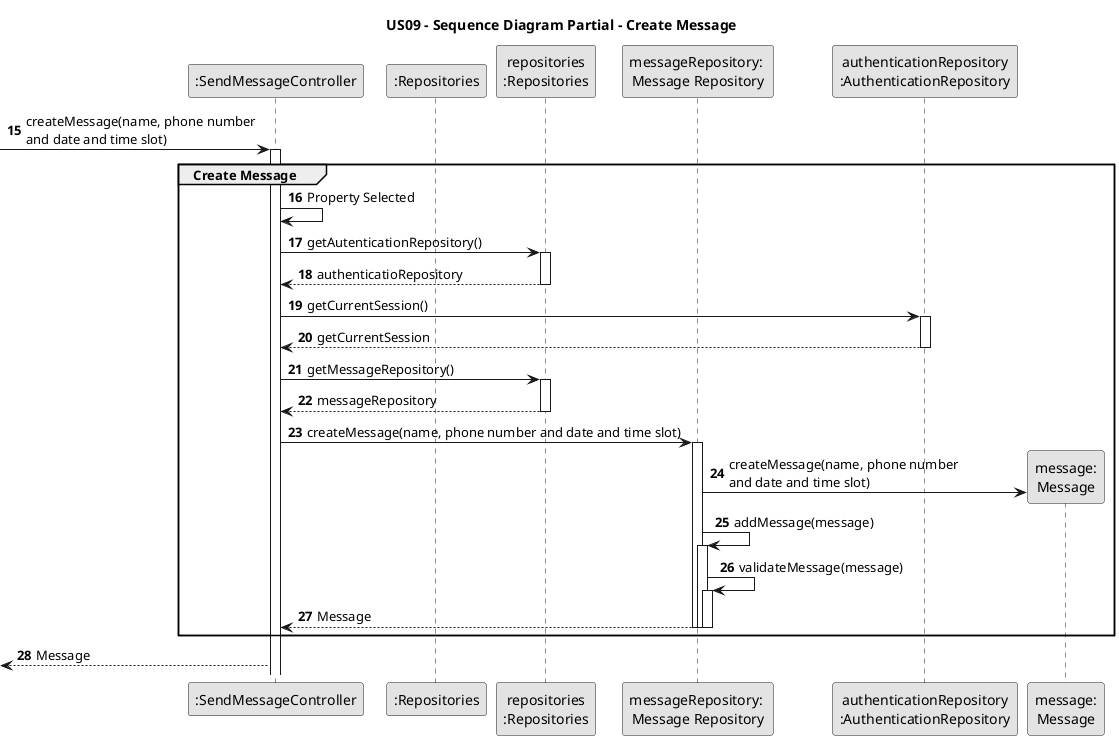 @startuml
'https://plantuml.com/sequence-diagram

skinparam monochrome true
skinparam packageStyle rectangle
skinparam shadowing false

title US09 - Sequence Diagram Partial - Create Message

autonumber

'hide footbox

participant ":SendMessageController" as CTRL
participant ":Repositories" as Repository
participant "repositories\n:Repositories" as Repository2
participant "messageRepository: \nMessage Repository" as messageRepository
participant "authenticationRepository\n:AuthenticationRepository" as AuthenticationRepository
participant "message:\nMessage" as message

autonumber 15

-> CTRL: createMessage(name, phone number \nand date and time slot)
        activate CTRL

        group Create Message

  CTRL ->CTRL: Property Selected

      CTRL -> Repository2 : getAutenticationRepository()
      activate Repository2

      Repository2 --> CTRL : authenticatioRepository
      deactivate Repository2

      CTRL -> AuthenticationRepository : getCurrentSession()
      activate AuthenticationRepository

      AuthenticationRepository --> CTRL : getCurrentSession
      deactivate AuthenticationRepository

          CTRL -> Repository2 : getMessageRepository()
              activate Repository2

          Repository2 --> CTRL : messageRepository
              deactivate Repository2

              CTRL -> messageRepository : createMessage(name, phone number and date and time slot)
                  activate messageRepository

                  messageRepository -> message** : createMessage(name, phone number \nand date and time slot)

                  messageRepository -> messageRepository : addMessage(message)
                  activate messageRepository

                  messageRepository -> messageRepository : validateMessage(message)
                  activate messageRepository

                  messageRepository --> CTRL : Message
                  deactivate messageRepository
                  deactivate messageRepository
                  deactivate messageRepository

                end


           <-- CTRL : Message
@enduml